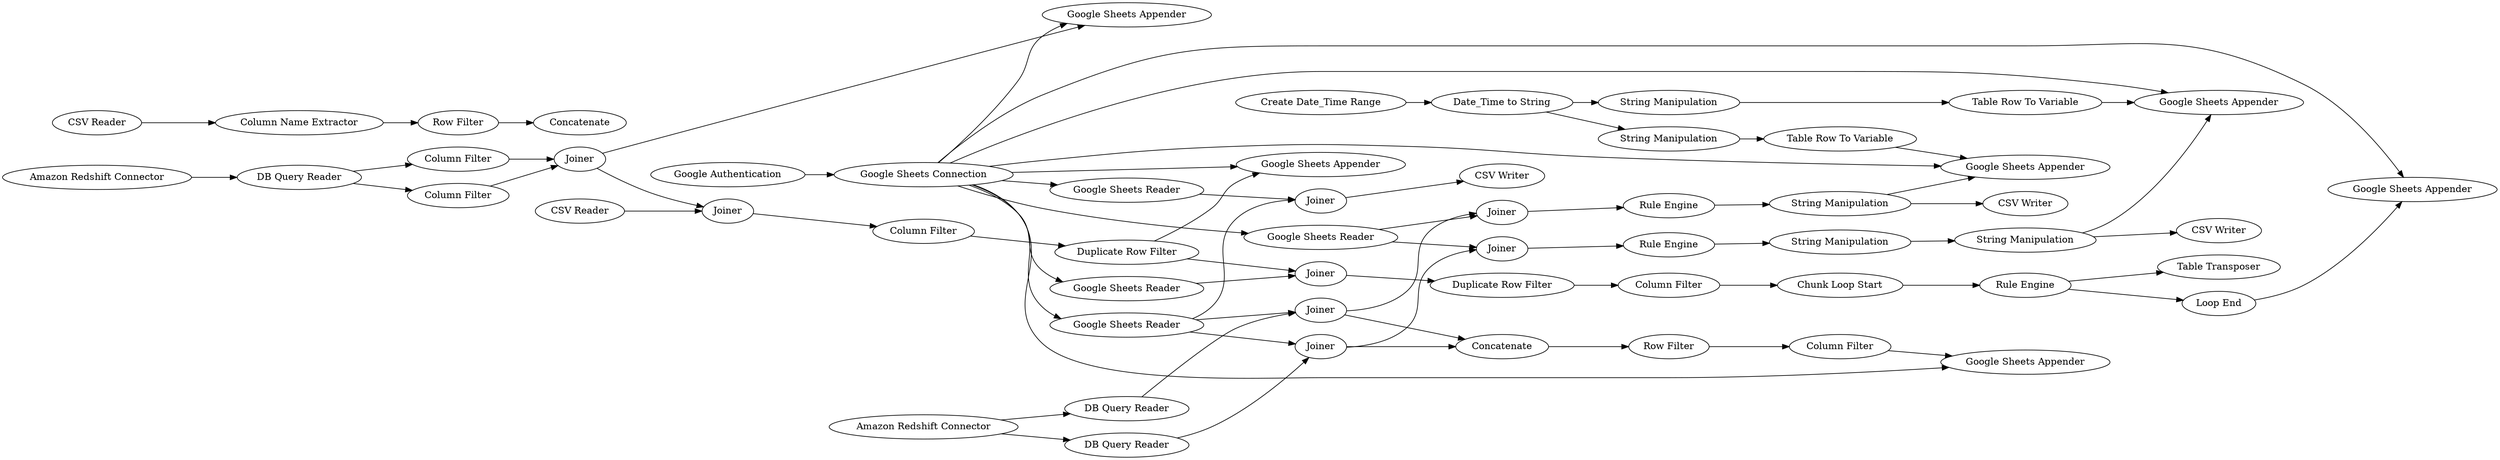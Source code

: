 digraph {
	41 -> 42
	10 -> 13
	56 -> 58
	12 -> 57
	32 -> 8
	63 -> 31
	39 -> 40
	65 -> 66
	21 -> 22
	52 -> 54
	12 -> 18
	23 -> 62
	12 -> 46
	27 -> 28
	51 -> 59
	38 -> 41
	51 -> 52
	12 -> 13
	20 -> 23
	55 -> 56
	50 -> 51
	31 -> 33
	21 -> 20
	14 -> 15
	16 -> 47
	12 -> 33
	44 -> 45
	11 -> 12
	16 -> 18
	24 -> 55
	61 -> 64
	58 -> 57
	37 -> 38
	19 -> 23
	12 -> 27
	46 -> 47
	12 -> 54
	48 -> 49
	22 -> 24
	12 -> 19
	15 -> 17
	66 -> 30
	24 -> 64
	45 -> 53
	23 -> 55
	31 -> 25
	47 -> 48
	64 -> 65
	5 -> 32
	10 -> 15
	49 -> 50
	19 -> 24
	32 -> 9
	61 -> 62
	12 -> 61
	40 -> 33
	43 -> 44
	38 -> 39
	8 -> 10
	30 -> 34
	30 -> 26
	62 -> 63
	19 -> 28
	17 -> 16
	9 -> 10
	42 -> 34
	12 -> 34
	28 -> 29
	27 [label="Google Sheets Reader"]
	57 [label="Google Sheets Appender"]
	55 [label=Concatenate]
	9 [label="Column Filter"]
	45 [label="Row Filter"]
	52 [label="Loop End"]
	18 [label="Google Sheets Appender"]
	21 [label="Amazon Redshift Connector"]
	26 [label="CSV Writer"]
	58 [label="Column Filter"]
	8 [label="Column Filter"]
	17 [label="Column Filter"]
	19 [label="Google Sheets Reader"]
	24 [label=Joiner]
	64 [label=Joiner]
	49 [label="Column Filter"]
	41 [label="String Manipulation"]
	31 [label="String Manipulation"]
	51 [label="Rule Engine"]
	56 [label="Row Filter"]
	15 [label=Joiner]
	54 [label="Google Sheets Appender"]
	25 [label="CSV Writer"]
	12 [label="Google Sheets Connection"]
	10 [label=Joiner]
	59 [label="Table Transposer"]
	16 [label="Duplicate Row Filter"]
	48 [label="Duplicate Row Filter"]
	30 [label="String Manipulation"]
	50 [label="Chunk Loop Start"]
	42 [label="Table Row To Variable"]
	22 [label="DB Query Reader"]
	53 [label=Concatenate]
	28 [label=Joiner]
	11 [label="Google Authentication"]
	47 [label=Joiner]
	23 [label=Joiner]
	61 [label="Google Sheets Reader"]
	63 [label="Rule Engine"]
	14 [label="CSV Reader"]
	38 [label="Date_Time to String"]
	5 [label="Amazon Redshift Connector"]
	13 [label="Google Sheets Appender"]
	20 [label="DB Query Reader"]
	43 [label="CSV Reader"]
	34 [label="Google Sheets Appender"]
	62 [label=Joiner]
	29 [label="CSV Writer"]
	44 [label="Column Name Extractor"]
	65 [label="Rule Engine"]
	66 [label="String Manipulation"]
	46 [label="Google Sheets Reader"]
	40 [label="Table Row To Variable"]
	39 [label="String Manipulation"]
	33 [label="Google Sheets Appender"]
	32 [label="DB Query Reader"]
	37 [label="Create Date_Time Range"]
	rankdir=LR
}
